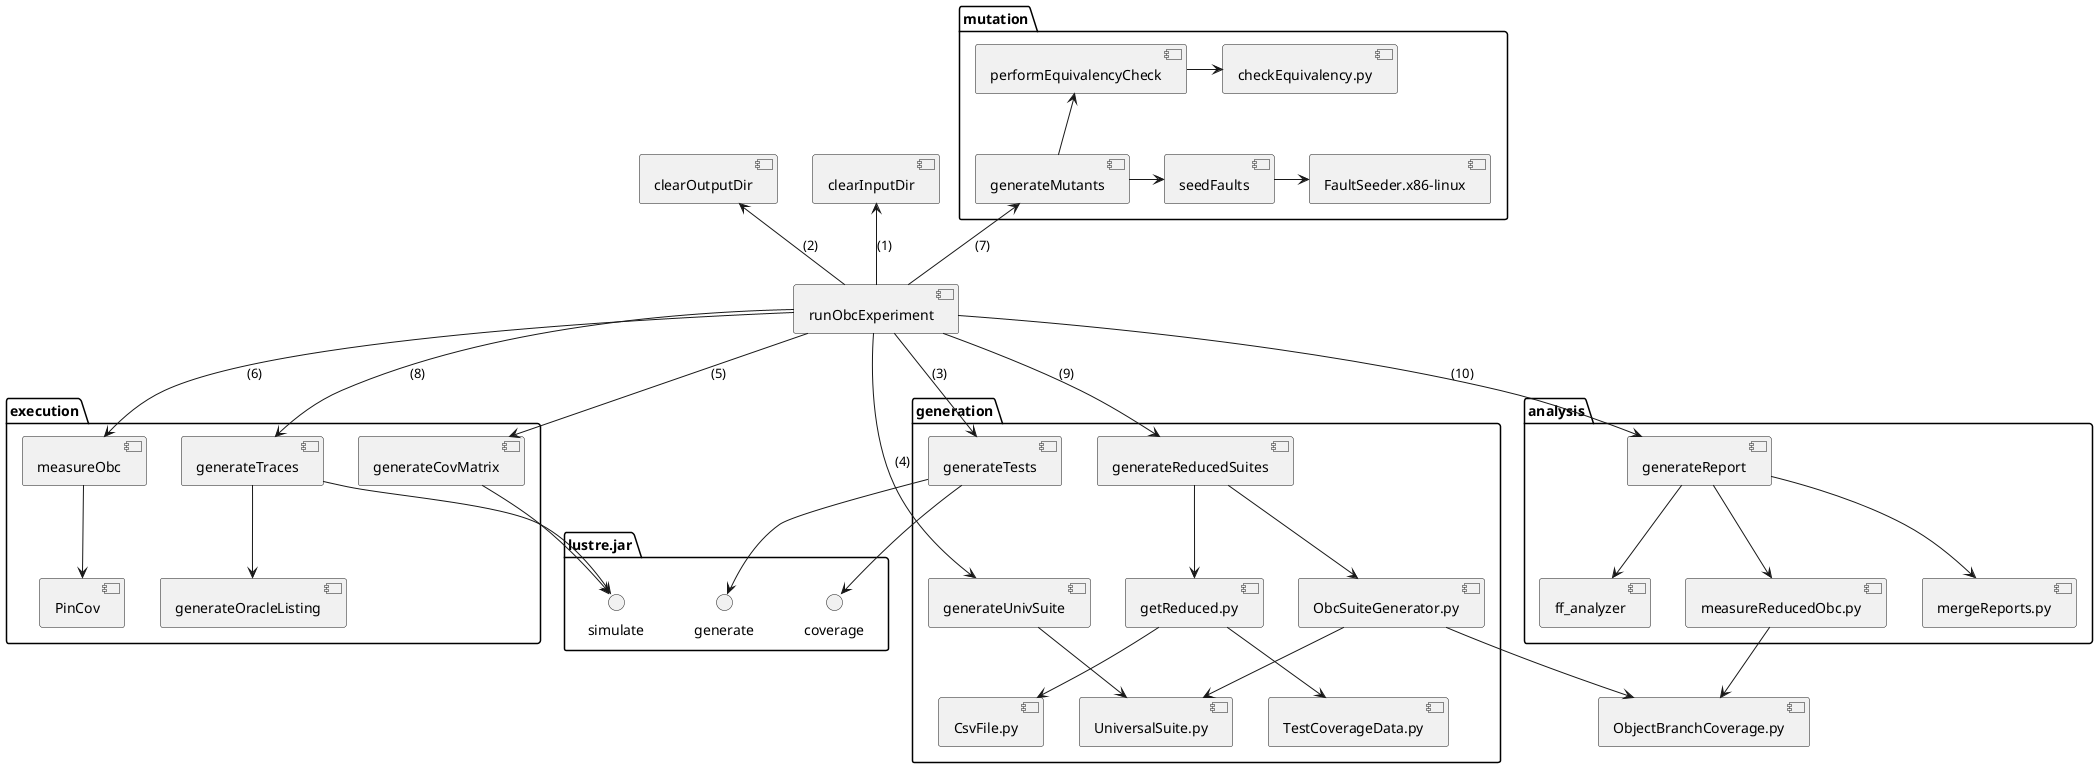 @startuml

package "lustre.jar" {
    interface coverage
    interface generate
    interface simulate
}

package "mutation" {
    [generateMutants] -right-> [seedFaults]
    [seedFaults] -right-> [FaultSeeder.x86-linux]
    [generateMutants] -up-> [performEquivalencyCheck]
    [performEquivalencyCheck] -right-> [checkEquivalency.py]
}

package "generation" {
    [generateTests] --> coverage
    [generateTests] --> generate
    [ObcSuiteGenerator.py]
    [generateUnivSuite] --> [UniversalSuite.py]
    [generateReducedSuites] --> [getReduced.py]
    [getReduced.py] --> [TestCoverageData.py]
    [getReduced.py] --> [CsvFile.py]
}

package "execution" {
    [measureObc] --> [PinCov]
    [generateCovMatrix] -down-> simulate
    [generateTraces] --> simulate
    [generateTraces] --> [generateOracleListing]
}


package "analysis" {
    [generateReport] --> [ff_analyzer]
    [generateReport] --> [measureReducedObc.py]
    [generateReport] --> [mergeReports.py]
}

component [runObcExperiment] as RUNO
RUNO -up-> [clearInputDir] : (1)
RUNO -up-> [clearOutputDir] : (2)
RUNO --> [generateTests] : (3)
RUNO --> [generateUnivSuite] : (4)
RUNO --> [generateCovMatrix] : (5)
RUNO --> [measureObc] : (6)
RUNO -up-> [generateMutants] : (7)
RUNO --> [generateTraces] : (8)
RUNO --> [generateReducedSuites] : (9)
RUNO --> [generateReport] : (10)


[generateReducedSuites] --> [ObcSuiteGenerator.py]

[measureReducedObc.py] -down-> [ObjectBranchCoverage.py]

[ObcSuiteGenerator.py] -down-> [ObjectBranchCoverage.py]
[ObcSuiteGenerator.py] --> [UniversalSuite.py]

@enduml




[generateReducedSuites] ..> [measureObc]
[generateReducedSuites] ..> [generateUnivSuite]

[generateReport] ..> [generateCovMatrix]
[generateReport] ..> [generateReducedSuites]
[generateReport] ..> [generateTraces]
[generateReport] ..> [generateOracleListing]

[measureObc] ..> [generateTests]
[measureObc] ..> [generateUnivSuite]

[measureReducedObc.py] ..> [generateReducedSuites]

[generateUnivSuite] ..> [generateTests]

[generateCovMatrix] ..> [generateTests]

[generateTraces] ..> [generateMutants]
[generateTraces] ..> [generateTests]
[generateTraces] ..> [generateUnivSuite]
[generateTraces] ..> [generateOracleListing]
generate ..> coverage
